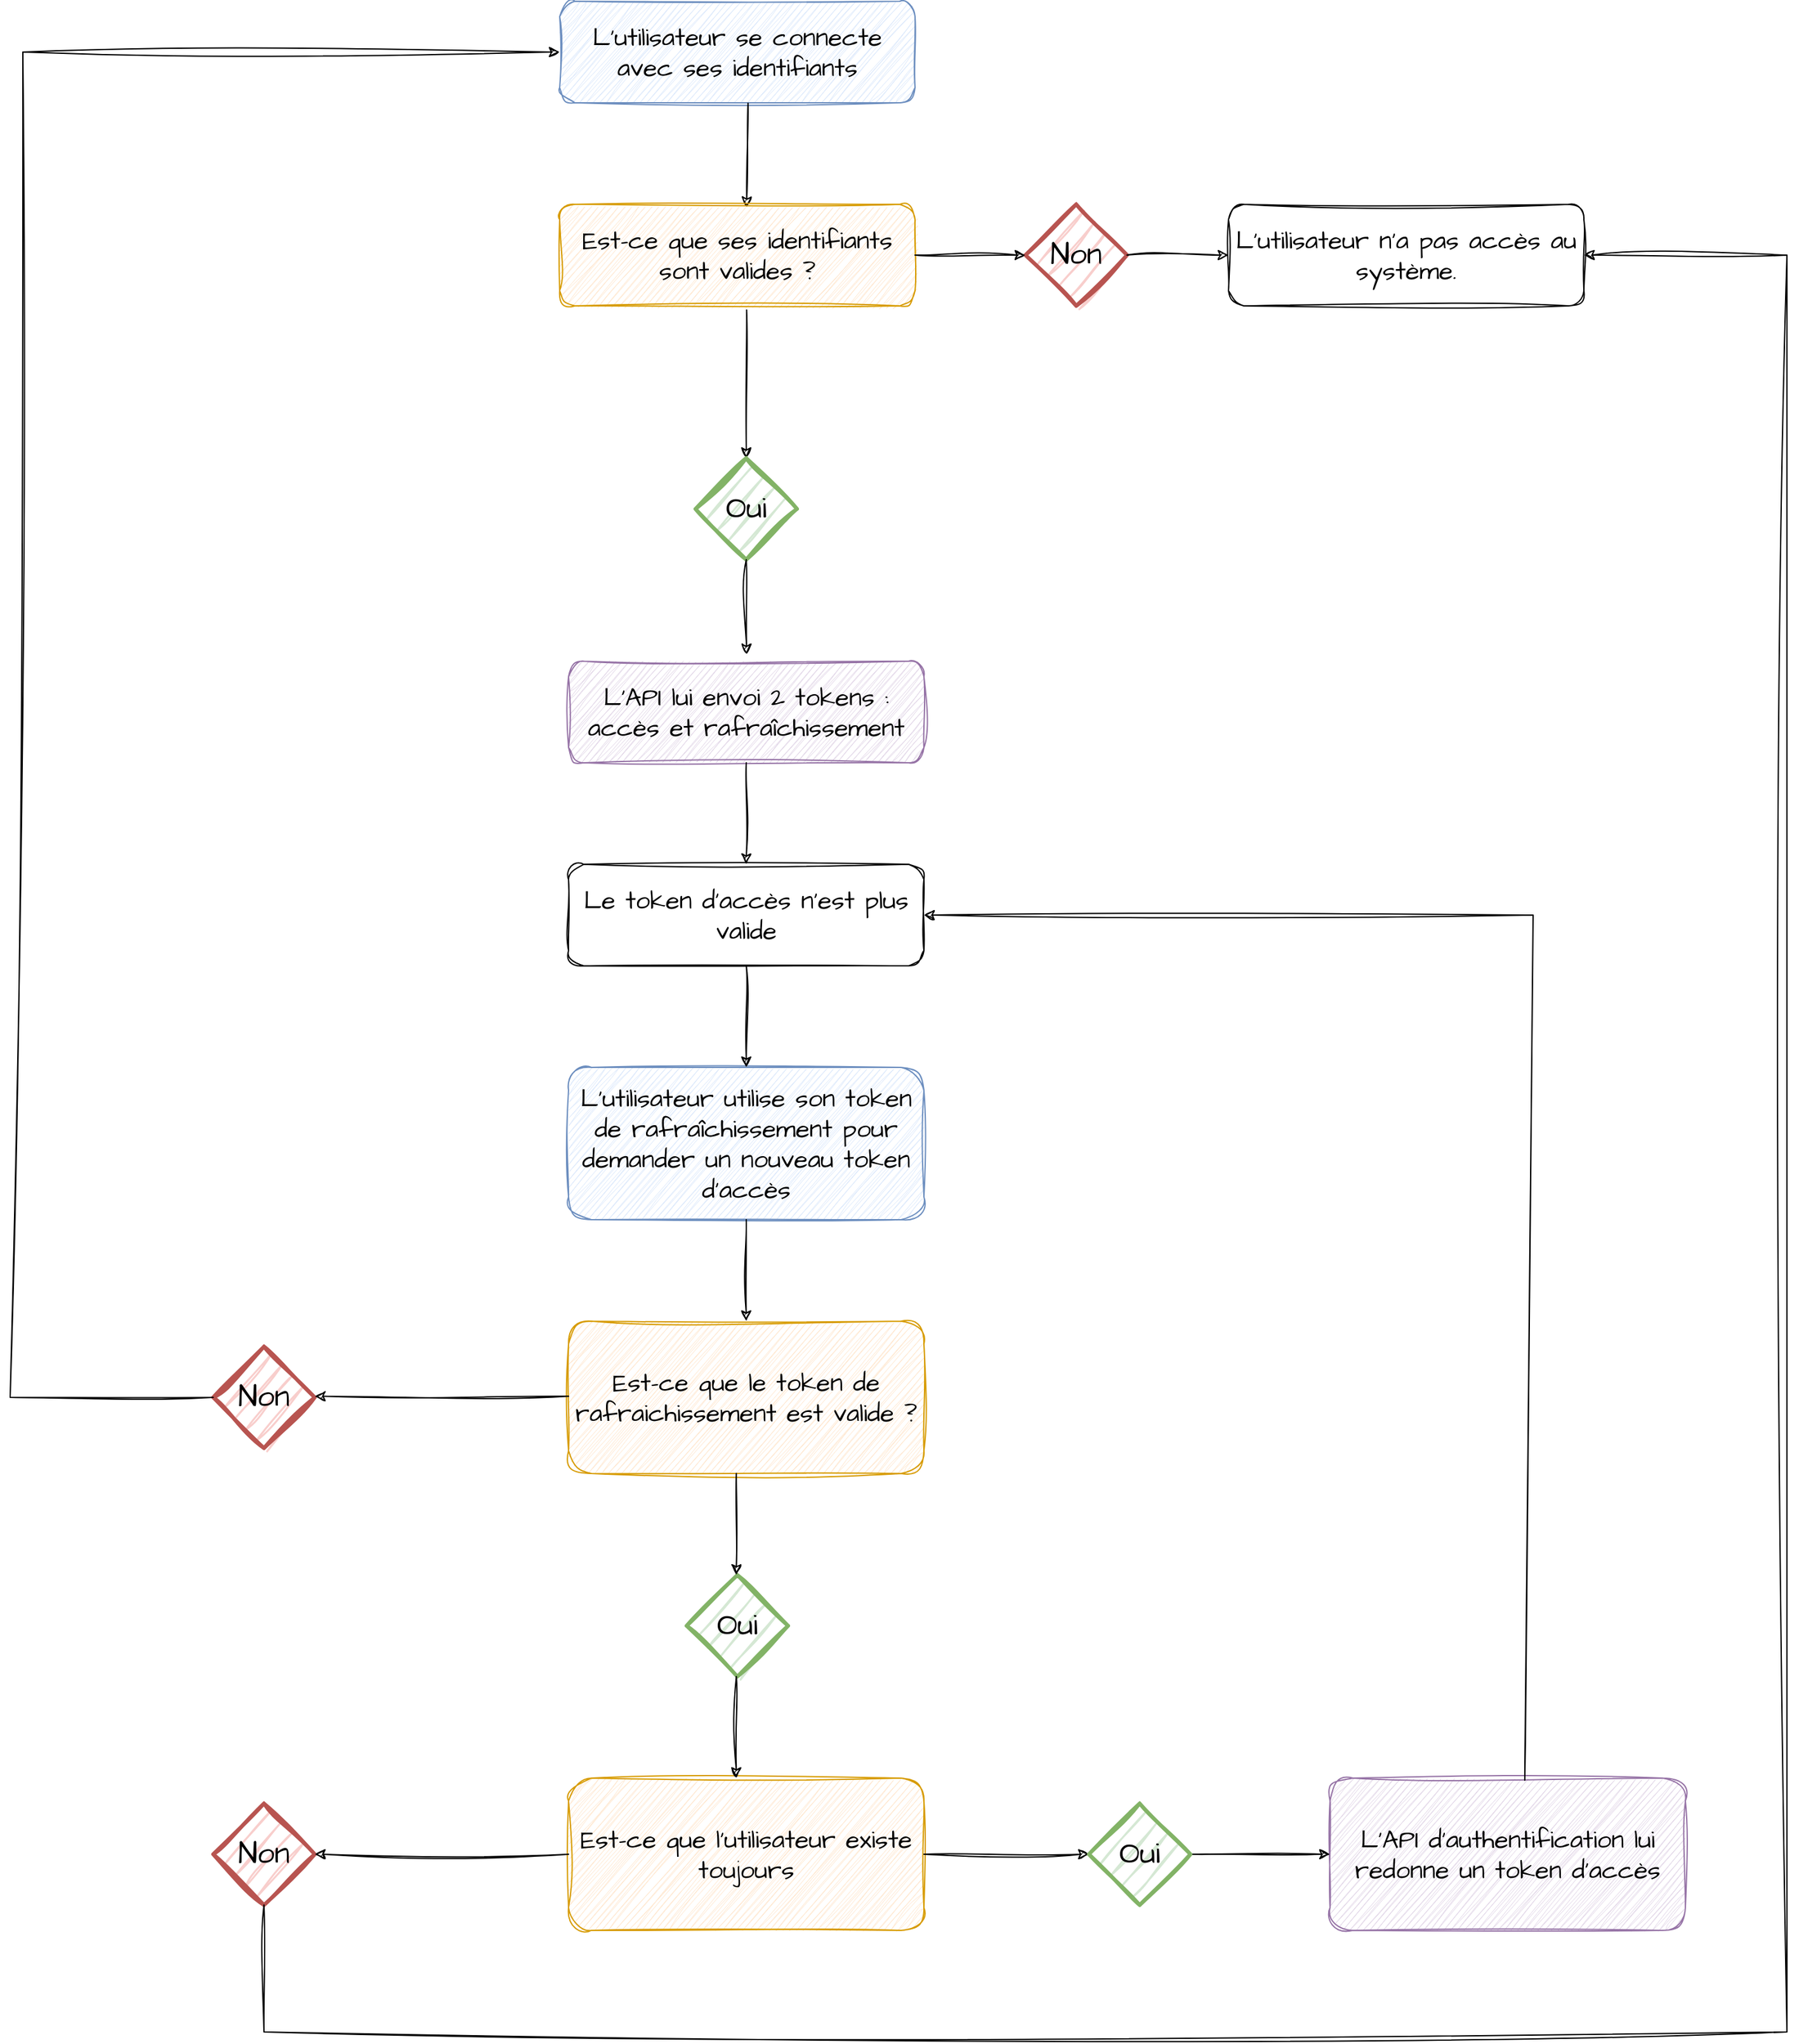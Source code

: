 <mxfile version="21.2.4" type="device">
  <diagram name="Page-1" id="b3_rmUjKcA8r_ARUdAtH">
    <mxGraphModel dx="3033" dy="2434" grid="1" gridSize="10" guides="1" tooltips="1" connect="1" arrows="1" fold="1" page="1" pageScale="1" pageWidth="827" pageHeight="1169" math="0" shadow="0">
      <root>
        <mxCell id="0" />
        <mxCell id="1" parent="0" />
        <mxCell id="243QyRulBXpM2tCjIqUp-84" value="&lt;div&gt;L&#39;utilisateur se connecte avec ses identifiants&lt;br&gt;&lt;/div&gt;" style="rounded=1;whiteSpace=wrap;html=1;hachureGap=4;fontFamily=Architects Daughter;fontSource=https%3A%2F%2Ffonts.googleapis.com%2Fcss%3Ffamily%3DArchitects%2BDaughter;fontSize=20;sketch=1;curveFitting=1;jiggle=2;fillColor=#dae8fc;strokeColor=#6c8ebf;" vertex="1" parent="1">
          <mxGeometry x="233" y="-360" width="280" height="80" as="geometry" />
        </mxCell>
        <mxCell id="243QyRulBXpM2tCjIqUp-85" value="Le token d&#39;accès n&#39;est plus valide" style="rounded=1;whiteSpace=wrap;html=1;hachureGap=4;fontFamily=Architects Daughter;fontSource=https%3A%2F%2Ffonts.googleapis.com%2Fcss%3Ffamily%3DArchitects%2BDaughter;fontSize=20;sketch=1;curveFitting=1;jiggle=2;" vertex="1" parent="1">
          <mxGeometry x="240" y="320" width="280" height="80" as="geometry" />
        </mxCell>
        <mxCell id="243QyRulBXpM2tCjIqUp-87" value="" style="endArrow=classic;html=1;rounded=1;hachureGap=4;fontFamily=Architects Daughter;fontSource=https%3A%2F%2Ffonts.googleapis.com%2Fcss%3Ffamily%3DArchitects%2BDaughter;fontSize=16;exitX=0.53;exitY=1.005;exitDx=0;exitDy=0;entryX=0.526;entryY=0.029;entryDx=0;entryDy=0;exitPerimeter=0;entryPerimeter=0;sketch=1;curveFitting=1;jiggle=2;" edge="1" parent="1" source="243QyRulBXpM2tCjIqUp-84" target="243QyRulBXpM2tCjIqUp-119">
          <mxGeometry width="50" height="50" relative="1" as="geometry">
            <mxPoint x="640" y="430" as="sourcePoint" />
            <mxPoint x="380" y="-60" as="targetPoint" />
          </mxGeometry>
        </mxCell>
        <mxCell id="243QyRulBXpM2tCjIqUp-88" value="L&#39;utilisateur utilise son token de rafraîchissement pour demander un nouveau token d&#39;accès" style="rounded=1;whiteSpace=wrap;html=1;hachureGap=4;fontFamily=Architects Daughter;fontSource=https%3A%2F%2Ffonts.googleapis.com%2Fcss%3Ffamily%3DArchitects%2BDaughter;fontSize=20;sketch=1;curveFitting=1;jiggle=2;fillColor=#dae8fc;strokeColor=#6c8ebf;" vertex="1" parent="1">
          <mxGeometry x="240" y="480" width="280" height="120" as="geometry" />
        </mxCell>
        <mxCell id="243QyRulBXpM2tCjIqUp-89" value="" style="endArrow=classic;html=1;rounded=1;hachureGap=4;fontFamily=Architects Daughter;fontSource=https%3A%2F%2Ffonts.googleapis.com%2Fcss%3Ffamily%3DArchitects%2BDaughter;fontSize=16;exitX=0.5;exitY=1;exitDx=0;exitDy=0;exitPerimeter=0;entryX=0.5;entryY=0;entryDx=0;entryDy=0;sketch=1;curveFitting=1;jiggle=2;" edge="1" parent="1" source="243QyRulBXpM2tCjIqUp-85" target="243QyRulBXpM2tCjIqUp-88">
          <mxGeometry width="50" height="50" relative="1" as="geometry">
            <mxPoint x="360" y="440" as="sourcePoint" />
            <mxPoint x="367" y="490" as="targetPoint" />
          </mxGeometry>
        </mxCell>
        <mxCell id="243QyRulBXpM2tCjIqUp-91" value="Est-ce que l&#39;utilisateur existe toujours" style="rounded=1;whiteSpace=wrap;html=1;hachureGap=4;fontFamily=Architects Daughter;fontSource=https%3A%2F%2Ffonts.googleapis.com%2Fcss%3Ffamily%3DArchitects%2BDaughter;fontSize=20;sketch=1;curveFitting=1;jiggle=2;fillColor=#ffe6cc;strokeColor=#d79b00;" vertex="1" parent="1">
          <mxGeometry x="240" y="1040" width="280" height="120" as="geometry" />
        </mxCell>
        <mxCell id="243QyRulBXpM2tCjIqUp-94" value="L&#39;API d&#39;authentification lui redonne un token d&#39;accès" style="rounded=1;whiteSpace=wrap;html=1;hachureGap=4;fontFamily=Architects Daughter;fontSource=https%3A%2F%2Ffonts.googleapis.com%2Fcss%3Ffamily%3DArchitects%2BDaughter;fontSize=20;sketch=1;curveFitting=1;jiggle=2;fillColor=#e1d5e7;strokeColor=#9673a6;" vertex="1" parent="1">
          <mxGeometry x="840" y="1040" width="280" height="120" as="geometry" />
        </mxCell>
        <mxCell id="243QyRulBXpM2tCjIqUp-95" value="" style="endArrow=classic;html=1;rounded=0;exitX=1;exitY=0.5;exitDx=0;exitDy=0;entryX=0;entryY=0.5;entryDx=0;entryDy=0;sketch=1;curveFitting=1;jiggle=2;" edge="1" parent="1" source="243QyRulBXpM2tCjIqUp-91" target="243QyRulBXpM2tCjIqUp-97">
          <mxGeometry width="50" height="50" relative="1" as="geometry">
            <mxPoint x="640" y="750" as="sourcePoint" />
            <mxPoint x="580" y="860" as="targetPoint" />
          </mxGeometry>
        </mxCell>
        <mxCell id="243QyRulBXpM2tCjIqUp-99" value="" style="endArrow=classic;html=1;rounded=0;entryX=0;entryY=0.5;entryDx=0;entryDy=0;sketch=1;curveFitting=1;jiggle=2;" edge="1" parent="1" source="243QyRulBXpM2tCjIqUp-97" target="243QyRulBXpM2tCjIqUp-94">
          <mxGeometry width="50" height="50" relative="1" as="geometry">
            <mxPoint x="680" y="860" as="sourcePoint" />
            <mxPoint x="1150" y="1030" as="targetPoint" />
            <Array as="points" />
          </mxGeometry>
        </mxCell>
        <mxCell id="243QyRulBXpM2tCjIqUp-100" value="&lt;font style=&quot;font-size: 24px;&quot; face=&quot;Architects daughter&quot;&gt;Non&lt;/font&gt;" style="rhombus;whiteSpace=wrap;html=1;strokeWidth=3;sketch=1;curveFitting=1;jiggle=2;fillColor=#f8cecc;strokeColor=#b85450;" vertex="1" parent="1">
          <mxGeometry x="-40" y="1060" width="80" height="80" as="geometry" />
        </mxCell>
        <mxCell id="243QyRulBXpM2tCjIqUp-97" value="&lt;font style=&quot;font-size: 24px;&quot; face=&quot;Architects daughter&quot;&gt;Oui&lt;/font&gt;" style="rhombus;whiteSpace=wrap;html=1;strokeWidth=3;sketch=1;curveFitting=1;jiggle=2;fillColor=#d5e8d4;strokeColor=#82b366;" vertex="1" parent="1">
          <mxGeometry x="650" y="1060" width="80" height="80" as="geometry" />
        </mxCell>
        <mxCell id="243QyRulBXpM2tCjIqUp-102" value="" style="endArrow=classic;html=1;rounded=0;exitX=0;exitY=0.5;exitDx=0;exitDy=0;entryX=1;entryY=0.5;entryDx=0;entryDy=0;sketch=1;curveFitting=1;jiggle=2;" edge="1" parent="1" source="243QyRulBXpM2tCjIqUp-91" target="243QyRulBXpM2tCjIqUp-100">
          <mxGeometry width="50" height="50" relative="1" as="geometry">
            <mxPoint x="90" y="859.41" as="sourcePoint" />
            <mxPoint x="170" y="780" as="targetPoint" />
          </mxGeometry>
        </mxCell>
        <mxCell id="243QyRulBXpM2tCjIqUp-103" value="" style="endArrow=classic;html=1;rounded=0;exitX=0.548;exitY=0.014;exitDx=0;exitDy=0;exitPerimeter=0;entryX=1;entryY=0.5;entryDx=0;entryDy=0;sketch=1;curveFitting=1;jiggle=2;" edge="1" parent="1" source="243QyRulBXpM2tCjIqUp-94" target="243QyRulBXpM2tCjIqUp-85">
          <mxGeometry width="50" height="50" relative="1" as="geometry">
            <mxPoint x="640" y="750" as="sourcePoint" />
            <mxPoint x="1010" y="110" as="targetPoint" />
            <Array as="points">
              <mxPoint x="1000" y="360" />
            </Array>
          </mxGeometry>
        </mxCell>
        <mxCell id="243QyRulBXpM2tCjIqUp-104" value="Est-ce que le token de rafraichissement est valide ? " style="rounded=1;whiteSpace=wrap;html=1;hachureGap=4;fontFamily=Architects Daughter;fontSource=https%3A%2F%2Ffonts.googleapis.com%2Fcss%3Ffamily%3DArchitects%2BDaughter;fontSize=20;sketch=1;curveFitting=1;jiggle=2;fillColor=#ffe6cc;strokeColor=#d79b00;" vertex="1" parent="1">
          <mxGeometry x="240" y="680" width="280" height="120" as="geometry" />
        </mxCell>
        <mxCell id="243QyRulBXpM2tCjIqUp-107" value="&lt;font style=&quot;font-size: 24px;&quot; face=&quot;Architects daughter&quot;&gt;Non&lt;/font&gt;" style="rhombus;whiteSpace=wrap;html=1;strokeWidth=3;sketch=1;curveFitting=1;jiggle=2;fillColor=#f8cecc;strokeColor=#b85450;" vertex="1" parent="1">
          <mxGeometry x="-40" y="700" width="80" height="80" as="geometry" />
        </mxCell>
        <mxCell id="243QyRulBXpM2tCjIqUp-108" value="" style="endArrow=classic;html=1;rounded=0;exitX=0;exitY=0.5;exitDx=0;exitDy=0;entryX=1;entryY=0.5;entryDx=0;entryDy=0;sketch=1;curveFitting=1;jiggle=2;" edge="1" parent="1">
          <mxGeometry width="50" height="50" relative="1" as="geometry">
            <mxPoint x="240" y="739.17" as="sourcePoint" />
            <mxPoint x="40" y="739.17" as="targetPoint" />
          </mxGeometry>
        </mxCell>
        <mxCell id="243QyRulBXpM2tCjIqUp-109" value="" style="endArrow=classic;html=1;rounded=0;entryX=0.5;entryY=0;entryDx=0;entryDy=0;exitX=0.5;exitY=1;exitDx=0;exitDy=0;sketch=1;curveFitting=1;jiggle=2;" edge="1" parent="1" source="243QyRulBXpM2tCjIqUp-88" target="243QyRulBXpM2tCjIqUp-104">
          <mxGeometry width="50" height="50" relative="1" as="geometry">
            <mxPoint x="150" y="580" as="sourcePoint" />
            <mxPoint x="200" y="530" as="targetPoint" />
          </mxGeometry>
        </mxCell>
        <mxCell id="243QyRulBXpM2tCjIqUp-110" value="" style="endArrow=classic;html=1;rounded=0;entryX=0;entryY=0.5;entryDx=0;entryDy=0;exitX=0;exitY=0.5;exitDx=0;exitDy=0;sketch=1;curveFitting=1;jiggle=2;" edge="1" parent="1" source="243QyRulBXpM2tCjIqUp-107" target="243QyRulBXpM2tCjIqUp-84">
          <mxGeometry width="50" height="50" relative="1" as="geometry">
            <mxPoint x="-200" y="740" as="sourcePoint" />
            <mxPoint x="-10" y="70" as="targetPoint" />
            <Array as="points">
              <mxPoint x="-200" y="740" />
              <mxPoint x="-190" y="-320" />
            </Array>
          </mxGeometry>
        </mxCell>
        <mxCell id="243QyRulBXpM2tCjIqUp-112" value="&lt;font style=&quot;font-size: 24px;&quot; face=&quot;Architects daughter&quot;&gt;Oui&lt;/font&gt;" style="rhombus;whiteSpace=wrap;html=1;strokeWidth=3;sketch=1;curveFitting=1;jiggle=2;fillColor=#d5e8d4;strokeColor=#82b366;" vertex="1" parent="1">
          <mxGeometry x="333" y="880" width="80" height="80" as="geometry" />
        </mxCell>
        <mxCell id="243QyRulBXpM2tCjIqUp-113" value="" style="endArrow=classic;html=1;rounded=0;entryX=0.5;entryY=0;entryDx=0;entryDy=0;exitX=0.5;exitY=1;exitDx=0;exitDy=0;sketch=1;curveFitting=1;jiggle=2;" edge="1" parent="1">
          <mxGeometry width="50" height="50" relative="1" as="geometry">
            <mxPoint x="372.17" y="800" as="sourcePoint" />
            <mxPoint x="372.17" y="880" as="targetPoint" />
          </mxGeometry>
        </mxCell>
        <mxCell id="243QyRulBXpM2tCjIqUp-114" value="" style="endArrow=classic;html=1;rounded=0;entryX=0.5;entryY=0;entryDx=0;entryDy=0;exitX=0.5;exitY=1;exitDx=0;exitDy=0;sketch=1;curveFitting=1;jiggle=2;" edge="1" parent="1">
          <mxGeometry width="50" height="50" relative="1" as="geometry">
            <mxPoint x="372.17" y="960" as="sourcePoint" />
            <mxPoint x="372.17" y="1040" as="targetPoint" />
          </mxGeometry>
        </mxCell>
        <mxCell id="243QyRulBXpM2tCjIqUp-115" value="L&#39;utilisateur n&#39;a pas accès au système." style="rounded=1;whiteSpace=wrap;html=1;hachureGap=4;fontFamily=Architects Daughter;fontSource=https%3A%2F%2Ffonts.googleapis.com%2Fcss%3Ffamily%3DArchitects%2BDaughter;fontSize=20;sketch=1;curveFitting=1;jiggle=2;" vertex="1" parent="1">
          <mxGeometry x="760" y="-200" width="280" height="80" as="geometry" />
        </mxCell>
        <mxCell id="243QyRulBXpM2tCjIqUp-118" value="&lt;div&gt;L&#39;API lui envoi 2 tokens :&lt;/div&gt;&lt;div&gt;accès et rafraîchissement&lt;/div&gt;" style="rounded=1;whiteSpace=wrap;html=1;hachureGap=4;fontFamily=Architects Daughter;fontSource=https%3A%2F%2Ffonts.googleapis.com%2Fcss%3Ffamily%3DArchitects%2BDaughter;fontSize=20;sketch=1;curveFitting=1;jiggle=2;fillColor=#e1d5e7;strokeColor=#9673a6;" vertex="1" parent="1">
          <mxGeometry x="240" y="160" width="280" height="80" as="geometry" />
        </mxCell>
        <mxCell id="243QyRulBXpM2tCjIqUp-119" value="Est-ce que ses identifiants sont valides ? " style="rounded=1;whiteSpace=wrap;html=1;hachureGap=4;fontFamily=Architects Daughter;fontSource=https%3A%2F%2Ffonts.googleapis.com%2Fcss%3Ffamily%3DArchitects%2BDaughter;fontSize=20;sketch=1;curveFitting=1;jiggle=2;fillColor=#ffe6cc;strokeColor=#d79b00;" vertex="1" parent="1">
          <mxGeometry x="233" y="-200" width="280" height="80" as="geometry" />
        </mxCell>
        <mxCell id="243QyRulBXpM2tCjIqUp-120" value="&lt;font style=&quot;font-size: 24px;&quot; face=&quot;Architects daughter&quot;&gt;Non&lt;/font&gt;" style="rhombus;whiteSpace=wrap;html=1;strokeWidth=3;sketch=1;curveFitting=1;jiggle=2;fillColor=#f8cecc;strokeColor=#b85450;" vertex="1" parent="1">
          <mxGeometry x="600" y="-200" width="80" height="80" as="geometry" />
        </mxCell>
        <mxCell id="243QyRulBXpM2tCjIqUp-121" value="" style="endArrow=classic;html=1;rounded=1;hachureGap=4;fontFamily=Architects Daughter;fontSource=https%3A%2F%2Ffonts.googleapis.com%2Fcss%3Ffamily%3DArchitects%2BDaughter;fontSize=16;exitX=1;exitY=0.5;exitDx=0;exitDy=0;entryX=0;entryY=0.5;entryDx=0;entryDy=0;sketch=1;curveFitting=1;jiggle=2;" edge="1" parent="1" source="243QyRulBXpM2tCjIqUp-119" target="243QyRulBXpM2tCjIqUp-120">
          <mxGeometry width="50" height="50" relative="1" as="geometry">
            <mxPoint x="640" y="-30" as="sourcePoint" />
            <mxPoint x="640" y="130" as="targetPoint" />
          </mxGeometry>
        </mxCell>
        <mxCell id="243QyRulBXpM2tCjIqUp-123" value="" style="endArrow=classic;html=1;rounded=1;hachureGap=4;fontFamily=Architects Daughter;fontSource=https%3A%2F%2Ffonts.googleapis.com%2Fcss%3Ffamily%3DArchitects%2BDaughter;fontSize=16;exitX=1;exitY=0.5;exitDx=0;exitDy=0;entryX=0;entryY=0.5;entryDx=0;entryDy=0;sketch=1;curveFitting=1;jiggle=2;" edge="1" parent="1" source="243QyRulBXpM2tCjIqUp-120" target="243QyRulBXpM2tCjIqUp-115">
          <mxGeometry width="50" height="50" relative="1" as="geometry">
            <mxPoint x="730" y="-60.83" as="sourcePoint" />
            <mxPoint x="830" y="-61" as="targetPoint" />
          </mxGeometry>
        </mxCell>
        <mxCell id="243QyRulBXpM2tCjIqUp-124" value="" style="endArrow=classic;html=1;rounded=0;exitX=0.526;exitY=1.04;exitDx=0;exitDy=0;entryX=0.5;entryY=0;entryDx=0;entryDy=0;exitPerimeter=0;sketch=1;curveFitting=1;jiggle=2;" edge="1" parent="1" source="243QyRulBXpM2tCjIqUp-119" target="243QyRulBXpM2tCjIqUp-128">
          <mxGeometry width="50" height="50" relative="1" as="geometry">
            <mxPoint x="372.17" y="20" as="sourcePoint" />
            <mxPoint x="370" as="targetPoint" />
          </mxGeometry>
        </mxCell>
        <mxCell id="243QyRulBXpM2tCjIqUp-128" value="&lt;font style=&quot;font-size: 24px;&quot; face=&quot;Architects daughter&quot;&gt;Oui&lt;/font&gt;" style="rhombus;whiteSpace=wrap;html=1;strokeWidth=3;sketch=1;curveFitting=1;jiggle=2;fillColor=#d5e8d4;strokeColor=#82b366;" vertex="1" parent="1">
          <mxGeometry x="340" width="80" height="80" as="geometry" />
        </mxCell>
        <mxCell id="243QyRulBXpM2tCjIqUp-129" value="" style="endArrow=classic;html=1;rounded=0;exitX=0.5;exitY=1;exitDx=0;exitDy=0;entryX=0.501;entryY=-0.067;entryDx=0;entryDy=0;entryPerimeter=0;sketch=1;curveFitting=1;jiggle=2;" edge="1" parent="1" source="243QyRulBXpM2tCjIqUp-128" target="243QyRulBXpM2tCjIqUp-118">
          <mxGeometry width="50" height="50" relative="1" as="geometry">
            <mxPoint x="372.41" y="90" as="sourcePoint" />
            <mxPoint x="370" y="160" as="targetPoint" />
          </mxGeometry>
        </mxCell>
        <mxCell id="243QyRulBXpM2tCjIqUp-131" value="" style="endArrow=classic;html=1;rounded=0;entryX=0.5;entryY=0;entryDx=0;entryDy=0;sketch=1;curveFitting=1;jiggle=2;" edge="1" parent="1" source="243QyRulBXpM2tCjIqUp-118" target="243QyRulBXpM2tCjIqUp-85">
          <mxGeometry width="50" height="50" relative="1" as="geometry">
            <mxPoint x="372.41" y="250" as="sourcePoint" />
            <mxPoint x="372.41" y="330" as="targetPoint" />
          </mxGeometry>
        </mxCell>
        <mxCell id="243QyRulBXpM2tCjIqUp-132" value="" style="endArrow=classic;html=1;rounded=0;exitX=0;exitY=0.5;exitDx=0;exitDy=0;sketch=1;curveFitting=1;jiggle=2;" edge="1" parent="1">
          <mxGeometry width="50" height="50" relative="1" as="geometry">
            <mxPoint y="1140" as="sourcePoint" />
            <mxPoint x="1040" y="-160" as="targetPoint" />
            <Array as="points">
              <mxPoint y="1240" />
              <mxPoint x="1200" y="1240" />
              <mxPoint x="1200" y="-160" />
            </Array>
          </mxGeometry>
        </mxCell>
      </root>
    </mxGraphModel>
  </diagram>
</mxfile>
